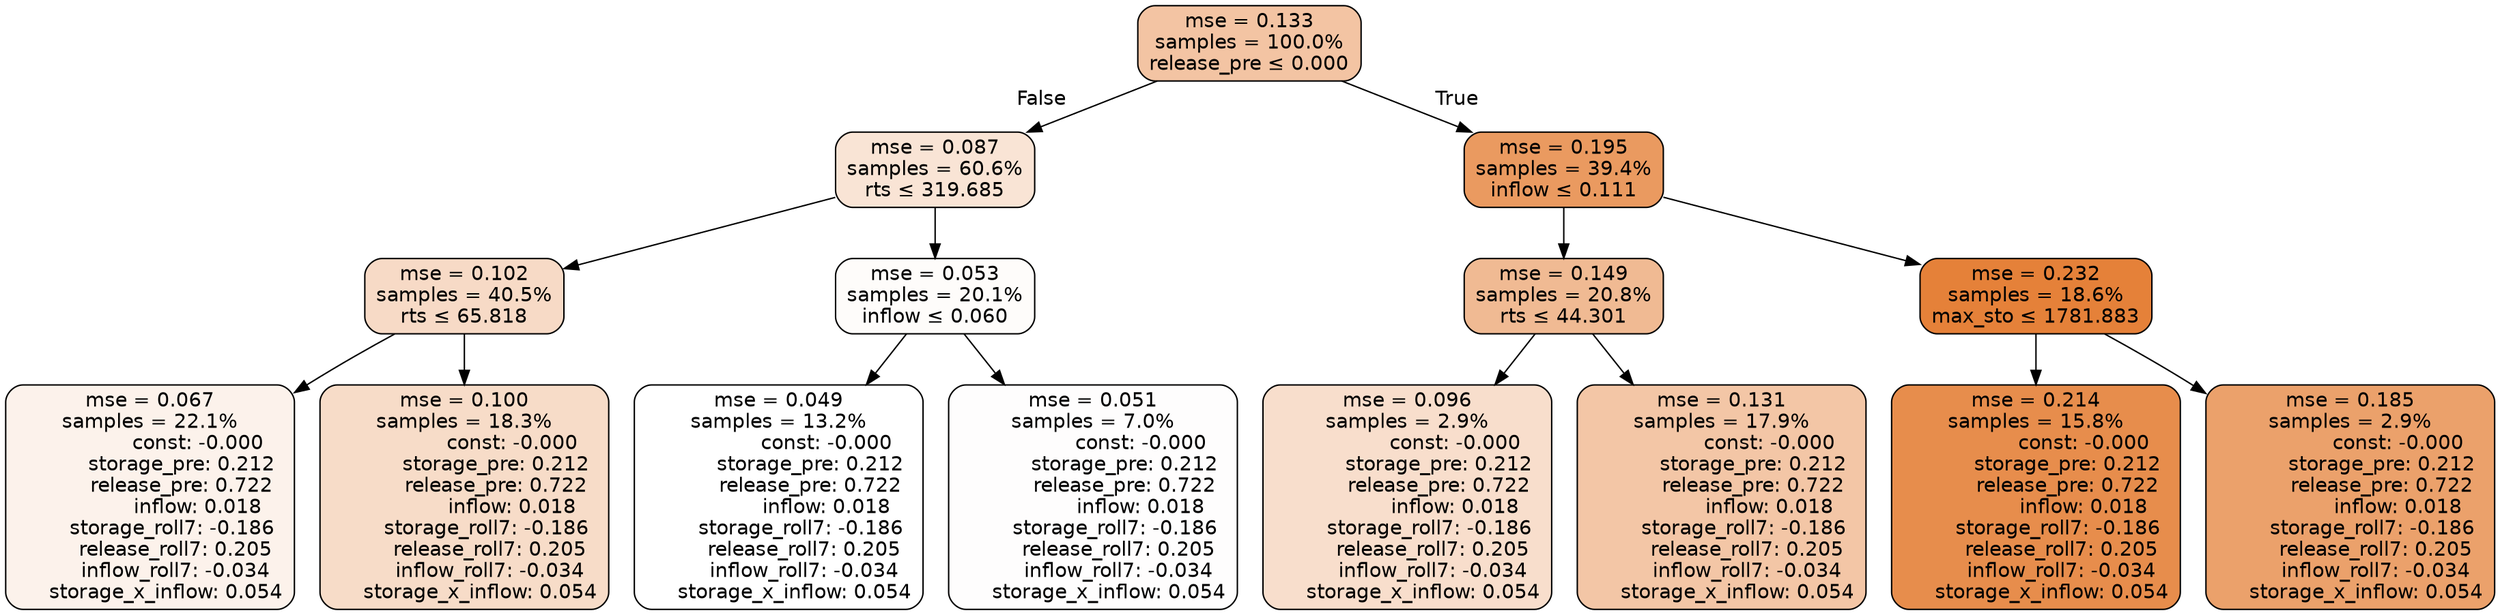 digraph tree {
node [shape=rectangle, style="filled, rounded", color="black", fontname=helvetica] ;
edge [fontname=helvetica] ;
	"0" [label="mse = 0.133
samples = 100.0%
release_pre &le; 0.000", fillcolor="#f3c4a3"]
	"1" [label="mse = 0.087
samples = 60.6%
rts &le; 319.685", fillcolor="#f9e4d5"]
	"2" [label="mse = 0.102
samples = 40.5%
rts &le; 65.818", fillcolor="#f7dac6"]
	"3" [label="mse = 0.067
samples = 22.1%
               const: -0.000
          storage_pre: 0.212
          release_pre: 0.722
               inflow: 0.018
       storage_roll7: -0.186
        release_roll7: 0.205
        inflow_roll7: -0.034
     storage_x_inflow: 0.054", fillcolor="#fcf2eb"]
	"4" [label="mse = 0.100
samples = 18.3%
               const: -0.000
          storage_pre: 0.212
          release_pre: 0.722
               inflow: 0.018
       storage_roll7: -0.186
        release_roll7: 0.205
        inflow_roll7: -0.034
     storage_x_inflow: 0.054", fillcolor="#f7dcc8"]
	"5" [label="mse = 0.053
samples = 20.1%
inflow &le; 0.060", fillcolor="#fefcfa"]
	"6" [label="mse = 0.049
samples = 13.2%
               const: -0.000
          storage_pre: 0.212
          release_pre: 0.722
               inflow: 0.018
       storage_roll7: -0.186
        release_roll7: 0.205
        inflow_roll7: -0.034
     storage_x_inflow: 0.054", fillcolor="#ffffff"]
	"7" [label="mse = 0.051
samples = 7.0%
               const: -0.000
          storage_pre: 0.212
          release_pre: 0.722
               inflow: 0.018
       storage_roll7: -0.186
        release_roll7: 0.205
        inflow_roll7: -0.034
     storage_x_inflow: 0.054", fillcolor="#fefdfd"]
	"8" [label="mse = 0.195
samples = 39.4%
inflow &le; 0.111", fillcolor="#ea9a60"]
	"9" [label="mse = 0.149
samples = 20.8%
rts &le; 44.301", fillcolor="#f0ba93"]
	"10" [label="mse = 0.096
samples = 2.9%
               const: -0.000
          storage_pre: 0.212
          release_pre: 0.722
               inflow: 0.018
       storage_roll7: -0.186
        release_roll7: 0.205
        inflow_roll7: -0.034
     storage_x_inflow: 0.054", fillcolor="#f8decc"]
	"11" [label="mse = 0.131
samples = 17.9%
               const: -0.000
          storage_pre: 0.212
          release_pre: 0.722
               inflow: 0.018
       storage_roll7: -0.186
        release_roll7: 0.205
        inflow_roll7: -0.034
     storage_x_inflow: 0.054", fillcolor="#f3c6a6"]
	"12" [label="mse = 0.232
samples = 18.6%
max_sto &le; 1781.883", fillcolor="#e58139"]
	"13" [label="mse = 0.214
samples = 15.8%
               const: -0.000
          storage_pre: 0.212
          release_pre: 0.722
               inflow: 0.018
       storage_roll7: -0.186
        release_roll7: 0.205
        inflow_roll7: -0.034
     storage_x_inflow: 0.054", fillcolor="#e78d4c"]
	"14" [label="mse = 0.185
samples = 2.9%
               const: -0.000
          storage_pre: 0.212
          release_pre: 0.722
               inflow: 0.018
       storage_roll7: -0.186
        release_roll7: 0.205
        inflow_roll7: -0.034
     storage_x_inflow: 0.054", fillcolor="#eba16b"]

	"0" -> "1" [labeldistance=2.5, labelangle=45, headlabel="False"]
	"1" -> "2"
	"2" -> "3"
	"2" -> "4"
	"1" -> "5"
	"5" -> "6"
	"5" -> "7"
	"0" -> "8" [labeldistance=2.5, labelangle=-45, headlabel="True"]
	"8" -> "9"
	"9" -> "10"
	"9" -> "11"
	"8" -> "12"
	"12" -> "13"
	"12" -> "14"
}